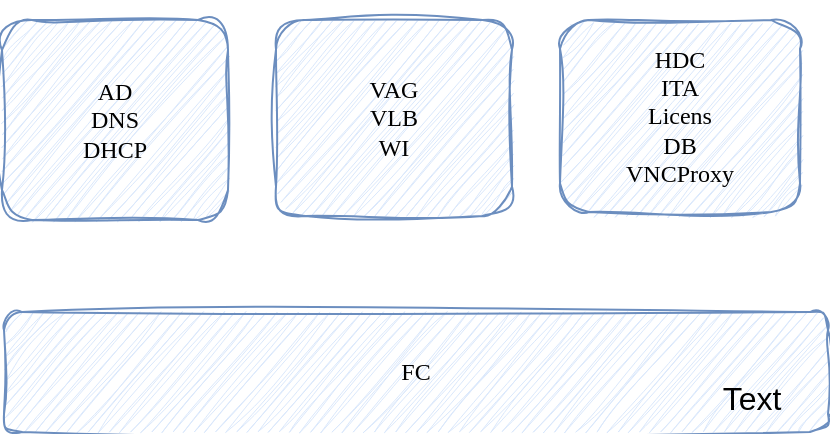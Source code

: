 <mxfile version="24.3.1" type="github">
  <diagram name="第 1 页" id="sowJkCSxSjdkPPCQPogJ">
    <mxGraphModel dx="1425" dy="864" grid="0" gridSize="10" guides="1" tooltips="1" connect="1" arrows="1" fold="1" page="0" pageScale="1" pageWidth="827" pageHeight="1169" math="0" shadow="0">
      <root>
        <mxCell id="0" />
        <mxCell id="1" parent="0" />
        <mxCell id="EO2S-eOPuie2aGfgl9o9-1" value="FC" style="rounded=1;whiteSpace=wrap;html=1;sketch=1;curveFitting=1;jiggle=2;fillColor=#dae8fc;strokeColor=#6c8ebf;fontFamily=Comic Sans MS;" vertex="1" parent="1">
          <mxGeometry x="-436" y="157" width="412" height="60" as="geometry" />
        </mxCell>
        <mxCell id="EO2S-eOPuie2aGfgl9o9-2" value="AD&lt;div&gt;DNS&lt;/div&gt;&lt;div&gt;DHCP&lt;/div&gt;" style="rounded=1;whiteSpace=wrap;html=1;sketch=1;curveFitting=1;jiggle=2;fillColor=#dae8fc;strokeColor=#6c8ebf;fontFamily=Comic Sans MS;" vertex="1" parent="1">
          <mxGeometry x="-437" y="11" width="113" height="100" as="geometry" />
        </mxCell>
        <mxCell id="EO2S-eOPuie2aGfgl9o9-3" value="VAG&lt;div&gt;VLB&lt;br&gt;WI&lt;/div&gt;" style="rounded=1;whiteSpace=wrap;html=1;sketch=1;curveFitting=1;jiggle=2;fillColor=#dae8fc;strokeColor=#6c8ebf;fontFamily=Comic Sans MS;" vertex="1" parent="1">
          <mxGeometry x="-300" y="11" width="118" height="98" as="geometry" />
        </mxCell>
        <mxCell id="EO2S-eOPuie2aGfgl9o9-4" value="HDC&lt;div&gt;ITA&lt;/div&gt;&lt;div&gt;Licens&lt;/div&gt;&lt;div&gt;DB&lt;/div&gt;&lt;div&gt;VNCProxy&lt;/div&gt;" style="rounded=1;whiteSpace=wrap;html=1;sketch=1;curveFitting=1;jiggle=2;fillColor=#dae8fc;strokeColor=#6c8ebf;fontFamily=Comic Sans MS;" vertex="1" parent="1">
          <mxGeometry x="-158" y="11" width="120" height="96" as="geometry" />
        </mxCell>
        <mxCell id="EO2S-eOPuie2aGfgl9o9-5" style="edgeStyle=none;curved=1;rounded=0;orthogonalLoop=1;jettySize=auto;html=1;exitX=0.75;exitY=0;exitDx=0;exitDy=0;fontSize=12;startSize=8;endSize=8;sketch=1;curveFitting=1;jiggle=2;fillColor=#dae8fc;strokeColor=#6c8ebf;fontFamily=Comic Sans MS;" edge="1" parent="1" source="EO2S-eOPuie2aGfgl9o9-4" target="EO2S-eOPuie2aGfgl9o9-4">
          <mxGeometry relative="1" as="geometry" />
        </mxCell>
        <mxCell id="EO2S-eOPuie2aGfgl9o9-10" value="Text" style="text;strokeColor=none;fillColor=none;html=1;align=center;verticalAlign=middle;whiteSpace=wrap;rounded=0;fontSize=16;" vertex="1" parent="1">
          <mxGeometry x="-92" y="185" width="60" height="30" as="geometry" />
        </mxCell>
      </root>
    </mxGraphModel>
  </diagram>
</mxfile>
